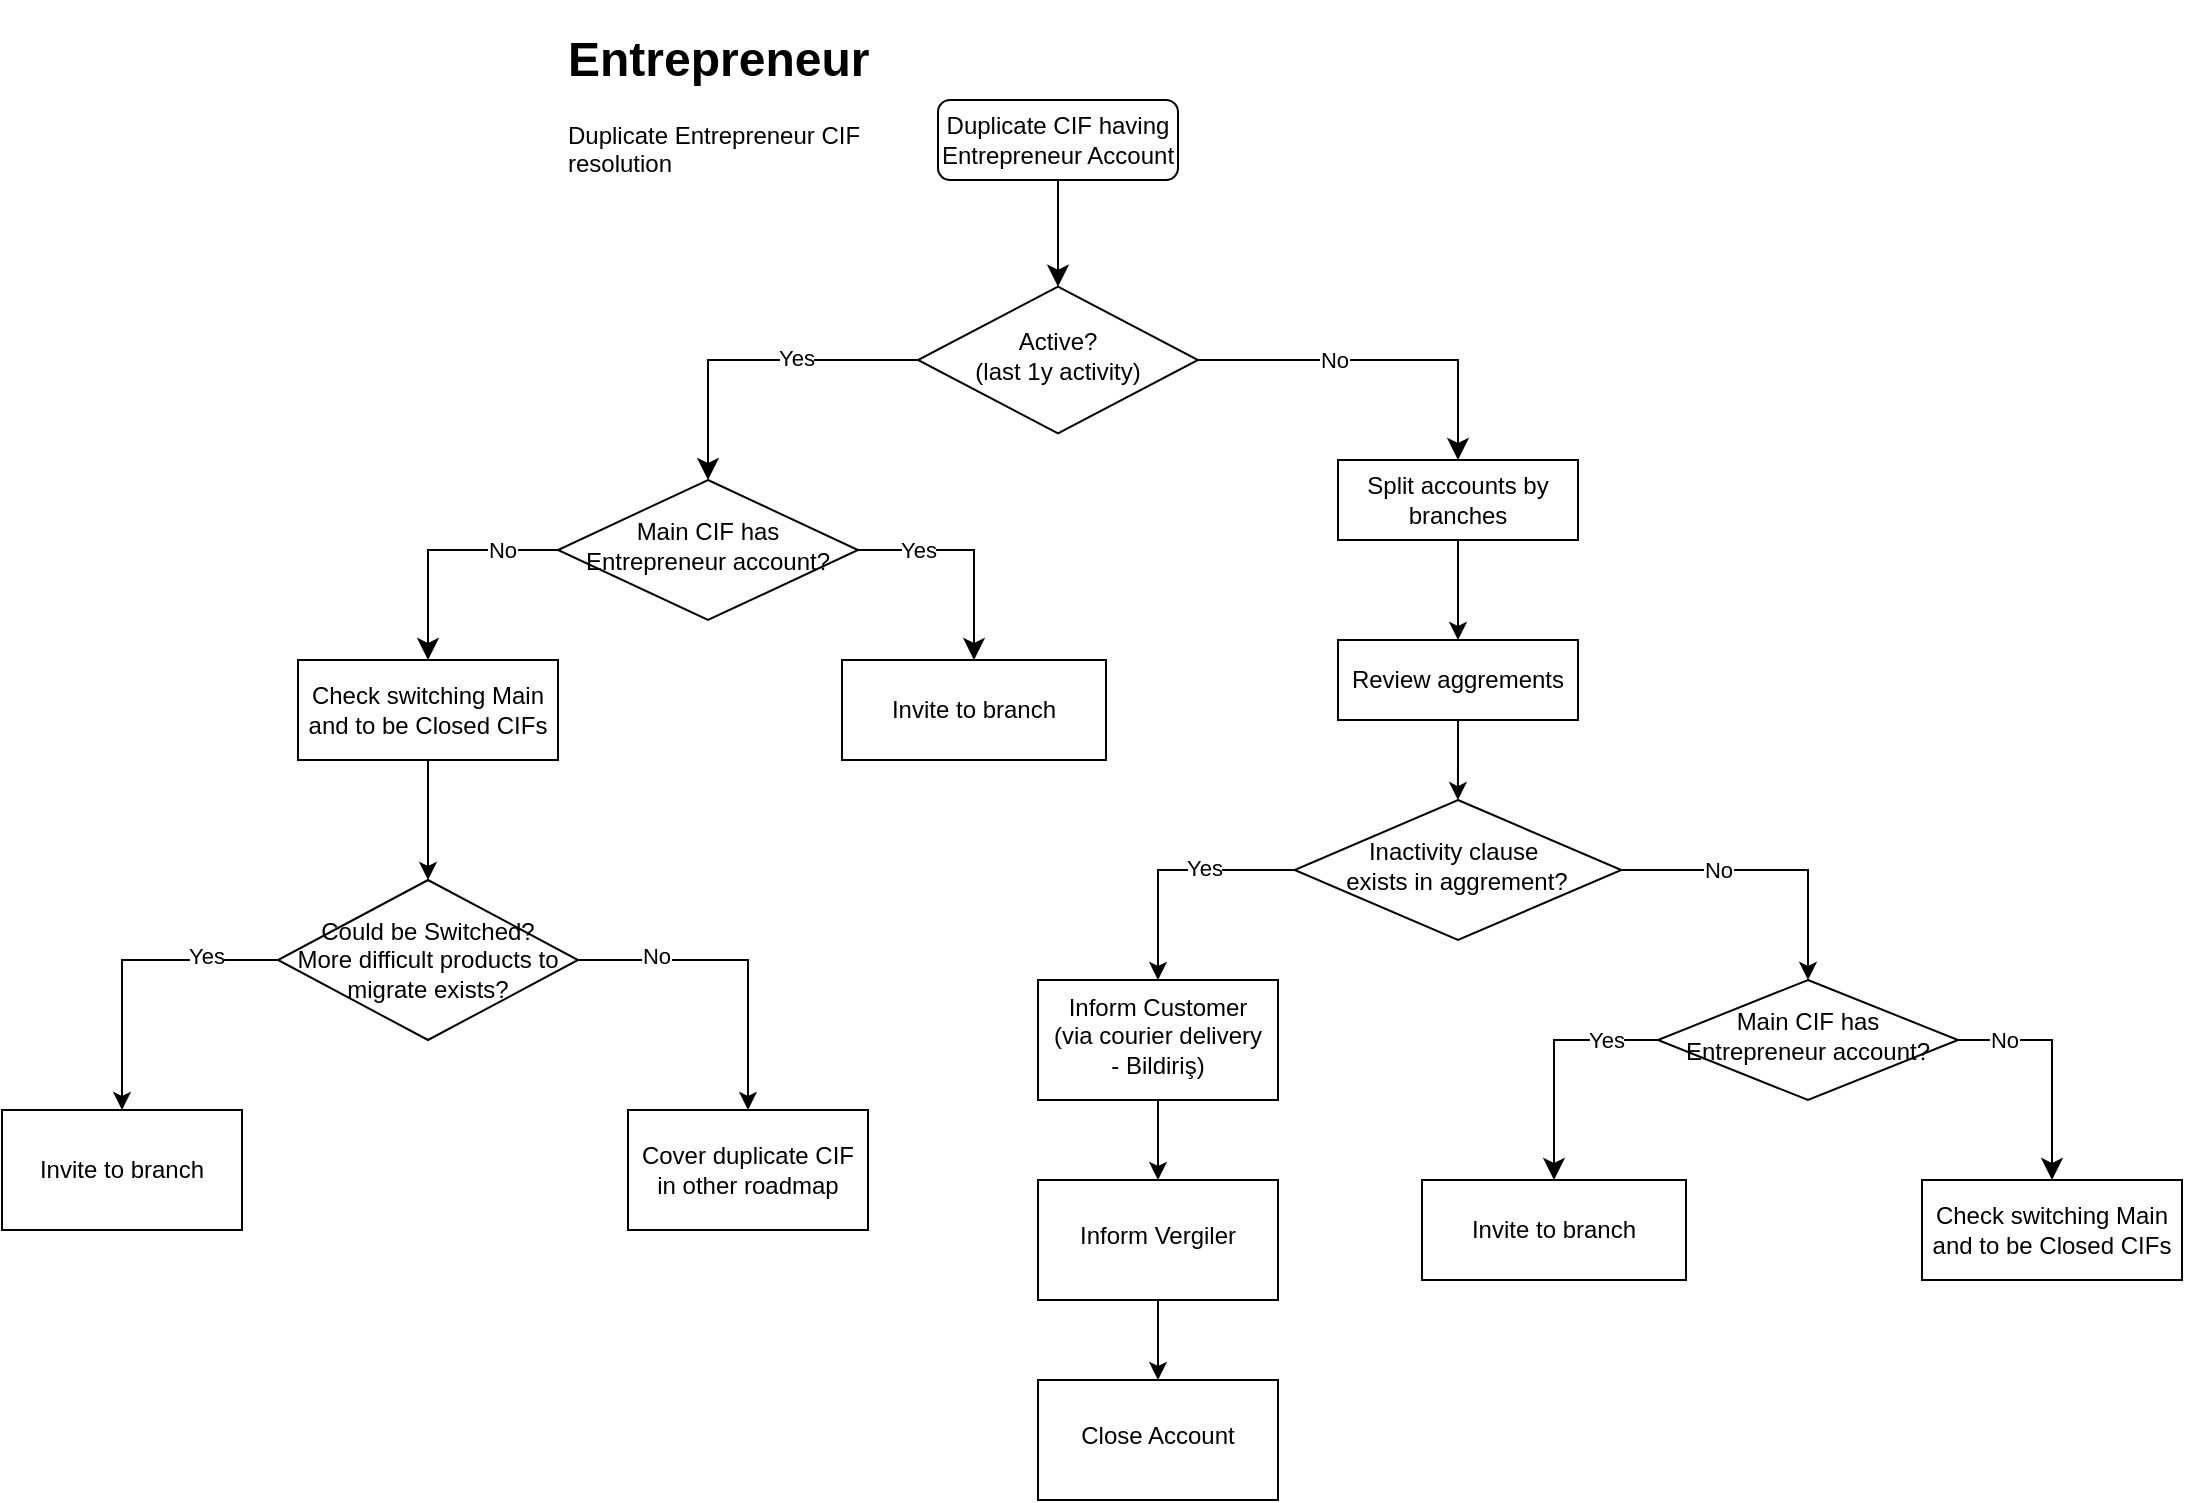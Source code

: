 <mxfile version="23.1.5" type="github">
  <diagram id="C5RBs43oDa-KdzZeNtuy" name="Page-1">
    <mxGraphModel dx="2022" dy="650" grid="1" gridSize="10" guides="1" tooltips="1" connect="1" arrows="1" fold="1" page="1" pageScale="1" pageWidth="827" pageHeight="1169" math="0" shadow="0">
      <root>
        <mxCell id="WIyWlLk6GJQsqaUBKTNV-0" />
        <mxCell id="WIyWlLk6GJQsqaUBKTNV-1" parent="WIyWlLk6GJQsqaUBKTNV-0" />
        <mxCell id="KJ_HPDsQMNC6sKq2eSFU-30" value="" style="rounded=0;html=1;jettySize=auto;orthogonalLoop=1;fontSize=11;endArrow=classic;endFill=1;endSize=8;strokeWidth=1;shadow=0;labelBackgroundColor=none;edgeStyle=orthogonalEdgeStyle;" edge="1" parent="WIyWlLk6GJQsqaUBKTNV-1" source="KJ_HPDsQMNC6sKq2eSFU-31" target="KJ_HPDsQMNC6sKq2eSFU-36">
          <mxGeometry relative="1" as="geometry" />
        </mxCell>
        <mxCell id="KJ_HPDsQMNC6sKq2eSFU-31" value="Duplicate CIF having Entrepreneur Account" style="rounded=1;whiteSpace=wrap;html=1;fontSize=12;glass=0;strokeWidth=1;shadow=0;" vertex="1" parent="WIyWlLk6GJQsqaUBKTNV-1">
          <mxGeometry x="348" y="80" width="120" height="40" as="geometry" />
        </mxCell>
        <mxCell id="KJ_HPDsQMNC6sKq2eSFU-32" value="" style="rounded=0;html=1;jettySize=auto;orthogonalLoop=1;fontSize=11;endArrow=classic;endFill=1;endSize=8;strokeWidth=1;shadow=0;labelBackgroundColor=none;edgeStyle=orthogonalEdgeStyle;" edge="1" parent="WIyWlLk6GJQsqaUBKTNV-1" source="KJ_HPDsQMNC6sKq2eSFU-36" target="KJ_HPDsQMNC6sKq2eSFU-43">
          <mxGeometry y="20" relative="1" as="geometry">
            <mxPoint as="offset" />
          </mxGeometry>
        </mxCell>
        <mxCell id="KJ_HPDsQMNC6sKq2eSFU-33" value="Yes" style="edgeLabel;html=1;align=center;verticalAlign=middle;resizable=0;points=[];" vertex="1" connectable="0" parent="KJ_HPDsQMNC6sKq2eSFU-32">
          <mxGeometry x="-0.255" y="-1" relative="1" as="geometry">
            <mxPoint as="offset" />
          </mxGeometry>
        </mxCell>
        <mxCell id="KJ_HPDsQMNC6sKq2eSFU-34" value="" style="edgeStyle=orthogonalEdgeStyle;rounded=0;jettySize=auto;orthogonalLoop=1;endArrow=classic;endFill=1;endSize=8;strokeWidth=1;shadow=0;align=center;labelPosition=center;verticalLabelPosition=middle;verticalAlign=middle;" edge="1" parent="WIyWlLk6GJQsqaUBKTNV-1" source="KJ_HPDsQMNC6sKq2eSFU-36" target="KJ_HPDsQMNC6sKq2eSFU-38">
          <mxGeometry x="-0.201" y="20" relative="1" as="geometry">
            <mxPoint as="offset" />
          </mxGeometry>
        </mxCell>
        <mxCell id="KJ_HPDsQMNC6sKq2eSFU-35" value="No" style="edgeLabel;html=1;align=center;verticalAlign=middle;resizable=0;points=[];" vertex="1" connectable="0" parent="KJ_HPDsQMNC6sKq2eSFU-34">
          <mxGeometry x="-0.248" relative="1" as="geometry">
            <mxPoint as="offset" />
          </mxGeometry>
        </mxCell>
        <mxCell id="KJ_HPDsQMNC6sKq2eSFU-36" value="Active? &lt;br&gt;(last 1y activity)" style="rhombus;whiteSpace=wrap;html=1;shadow=0;fontFamily=Helvetica;fontSize=12;align=center;strokeWidth=1;spacing=6;spacingTop=-4;" vertex="1" parent="WIyWlLk6GJQsqaUBKTNV-1">
          <mxGeometry x="338" y="173.34" width="140" height="73.33" as="geometry" />
        </mxCell>
        <mxCell id="KJ_HPDsQMNC6sKq2eSFU-37" value="" style="edgeStyle=orthogonalEdgeStyle;rounded=0;orthogonalLoop=1;jettySize=auto;html=1;" edge="1" parent="WIyWlLk6GJQsqaUBKTNV-1" source="KJ_HPDsQMNC6sKq2eSFU-38" target="KJ_HPDsQMNC6sKq2eSFU-48">
          <mxGeometry relative="1" as="geometry" />
        </mxCell>
        <mxCell id="KJ_HPDsQMNC6sKq2eSFU-38" value="Split accounts by branches" style="rounded=0;whiteSpace=wrap;html=1;fontSize=12;glass=0;strokeWidth=1;shadow=0;" vertex="1" parent="WIyWlLk6GJQsqaUBKTNV-1">
          <mxGeometry x="548" y="260" width="120" height="40" as="geometry" />
        </mxCell>
        <mxCell id="KJ_HPDsQMNC6sKq2eSFU-39" value="" style="rounded=0;html=1;jettySize=auto;orthogonalLoop=1;fontSize=11;endArrow=classic;endFill=1;endSize=8;strokeWidth=1;shadow=0;labelBackgroundColor=none;edgeStyle=orthogonalEdgeStyle;exitX=0;exitY=0.5;exitDx=0;exitDy=0;" edge="1" parent="WIyWlLk6GJQsqaUBKTNV-1" source="KJ_HPDsQMNC6sKq2eSFU-43" target="KJ_HPDsQMNC6sKq2eSFU-44">
          <mxGeometry x="0.333" y="20" relative="1" as="geometry">
            <mxPoint as="offset" />
          </mxGeometry>
        </mxCell>
        <mxCell id="KJ_HPDsQMNC6sKq2eSFU-40" value="No" style="edgeLabel;html=1;align=center;verticalAlign=middle;resizable=0;points=[];" vertex="1" connectable="0" parent="KJ_HPDsQMNC6sKq2eSFU-39">
          <mxGeometry x="-0.615" relative="1" as="geometry">
            <mxPoint x="-5" as="offset" />
          </mxGeometry>
        </mxCell>
        <mxCell id="KJ_HPDsQMNC6sKq2eSFU-41" value="" style="edgeStyle=orthogonalEdgeStyle;rounded=0;html=1;jettySize=auto;orthogonalLoop=1;fontSize=11;endArrow=classic;endFill=1;endSize=8;strokeWidth=1;shadow=0;labelBackgroundColor=none;exitX=1;exitY=0.5;exitDx=0;exitDy=0;" edge="1" parent="WIyWlLk6GJQsqaUBKTNV-1" source="KJ_HPDsQMNC6sKq2eSFU-43" target="KJ_HPDsQMNC6sKq2eSFU-45">
          <mxGeometry y="10" relative="1" as="geometry">
            <mxPoint as="offset" />
          </mxGeometry>
        </mxCell>
        <mxCell id="KJ_HPDsQMNC6sKq2eSFU-42" value="Yes" style="edgeLabel;html=1;align=center;verticalAlign=middle;resizable=0;points=[];" vertex="1" connectable="0" parent="KJ_HPDsQMNC6sKq2eSFU-41">
          <mxGeometry x="-0.415" y="2" relative="1" as="geometry">
            <mxPoint x="-3" y="2" as="offset" />
          </mxGeometry>
        </mxCell>
        <mxCell id="KJ_HPDsQMNC6sKq2eSFU-43" value="Main CIF has &lt;br&gt;Entrepreneur account?" style="rhombus;whiteSpace=wrap;html=1;shadow=0;fontFamily=Helvetica;fontSize=12;align=center;strokeWidth=1;spacing=6;spacingTop=-4;" vertex="1" parent="WIyWlLk6GJQsqaUBKTNV-1">
          <mxGeometry x="158" y="270" width="150" height="70" as="geometry" />
        </mxCell>
        <mxCell id="KJ_HPDsQMNC6sKq2eSFU-73" value="" style="edgeStyle=orthogonalEdgeStyle;rounded=0;orthogonalLoop=1;jettySize=auto;html=1;" edge="1" parent="WIyWlLk6GJQsqaUBKTNV-1" source="KJ_HPDsQMNC6sKq2eSFU-44" target="KJ_HPDsQMNC6sKq2eSFU-72">
          <mxGeometry relative="1" as="geometry" />
        </mxCell>
        <mxCell id="KJ_HPDsQMNC6sKq2eSFU-44" value="Check switching Main and to be Closed CIFs" style="rounded=0;whiteSpace=wrap;html=1;fontSize=12;glass=0;strokeWidth=1;shadow=0;" vertex="1" parent="WIyWlLk6GJQsqaUBKTNV-1">
          <mxGeometry x="28" y="360" width="130" height="50" as="geometry" />
        </mxCell>
        <mxCell id="KJ_HPDsQMNC6sKq2eSFU-45" value="Invite to branch" style="rounded=0;whiteSpace=wrap;html=1;fontSize=12;glass=0;strokeWidth=1;shadow=0;" vertex="1" parent="WIyWlLk6GJQsqaUBKTNV-1">
          <mxGeometry x="300" y="360" width="132" height="50" as="geometry" />
        </mxCell>
        <mxCell id="KJ_HPDsQMNC6sKq2eSFU-46" value="&lt;h1&gt;Entrepreneur&lt;/h1&gt;&lt;p&gt;Duplicate Entrepreneur CIF resolution&lt;/p&gt;" style="text;html=1;spacing=5;spacingTop=-20;whiteSpace=wrap;overflow=hidden;rounded=0;" vertex="1" parent="WIyWlLk6GJQsqaUBKTNV-1">
          <mxGeometry x="158" y="40" width="190" height="120" as="geometry" />
        </mxCell>
        <mxCell id="KJ_HPDsQMNC6sKq2eSFU-47" value="" style="edgeStyle=orthogonalEdgeStyle;rounded=0;orthogonalLoop=1;jettySize=auto;html=1;" edge="1" parent="WIyWlLk6GJQsqaUBKTNV-1" source="KJ_HPDsQMNC6sKq2eSFU-48" target="KJ_HPDsQMNC6sKq2eSFU-53">
          <mxGeometry relative="1" as="geometry" />
        </mxCell>
        <mxCell id="KJ_HPDsQMNC6sKq2eSFU-48" value="Review aggrements" style="rounded=0;whiteSpace=wrap;html=1;fontSize=12;glass=0;strokeWidth=1;shadow=0;" vertex="1" parent="WIyWlLk6GJQsqaUBKTNV-1">
          <mxGeometry x="548" y="350" width="120" height="40" as="geometry" />
        </mxCell>
        <mxCell id="KJ_HPDsQMNC6sKq2eSFU-49" value="" style="edgeStyle=orthogonalEdgeStyle;rounded=0;orthogonalLoop=1;jettySize=auto;html=1;" edge="1" parent="WIyWlLk6GJQsqaUBKTNV-1" source="KJ_HPDsQMNC6sKq2eSFU-53" target="KJ_HPDsQMNC6sKq2eSFU-55">
          <mxGeometry relative="1" as="geometry" />
        </mxCell>
        <mxCell id="KJ_HPDsQMNC6sKq2eSFU-50" value="Yes" style="edgeLabel;html=1;align=center;verticalAlign=middle;resizable=0;points=[];" vertex="1" connectable="0" parent="KJ_HPDsQMNC6sKq2eSFU-49">
          <mxGeometry x="-0.257" y="-1" relative="1" as="geometry">
            <mxPoint as="offset" />
          </mxGeometry>
        </mxCell>
        <mxCell id="KJ_HPDsQMNC6sKq2eSFU-51" value="" style="edgeStyle=orthogonalEdgeStyle;rounded=0;orthogonalLoop=1;jettySize=auto;html=1;entryX=0.5;entryY=0;entryDx=0;entryDy=0;" edge="1" parent="WIyWlLk6GJQsqaUBKTNV-1" source="KJ_HPDsQMNC6sKq2eSFU-53" target="KJ_HPDsQMNC6sKq2eSFU-67">
          <mxGeometry relative="1" as="geometry">
            <mxPoint x="779.0" y="520" as="targetPoint" />
          </mxGeometry>
        </mxCell>
        <mxCell id="KJ_HPDsQMNC6sKq2eSFU-52" value="No" style="edgeLabel;html=1;align=center;verticalAlign=middle;resizable=0;points=[];" vertex="1" connectable="0" parent="KJ_HPDsQMNC6sKq2eSFU-51">
          <mxGeometry x="-0.193" y="-2" relative="1" as="geometry">
            <mxPoint x="-12" y="-2" as="offset" />
          </mxGeometry>
        </mxCell>
        <mxCell id="KJ_HPDsQMNC6sKq2eSFU-53" value="&lt;div style=&quot;&quot;&gt;&lt;span style=&quot;background-color: initial;&quot;&gt;Inactivity clause&amp;nbsp;&lt;/span&gt;&lt;/div&gt;&lt;div style=&quot;&quot;&gt;&lt;span style=&quot;background-color: initial;&quot;&gt;exists&amp;nbsp;&lt;/span&gt;&lt;span style=&quot;background-color: initial;&quot;&gt;in aggrement?&lt;/span&gt;&lt;/div&gt;" style="rhombus;whiteSpace=wrap;html=1;shadow=0;fontFamily=Helvetica;fontSize=12;align=center;strokeWidth=1;spacing=6;spacingTop=-4;verticalAlign=middle;horizontal=1;" vertex="1" parent="WIyWlLk6GJQsqaUBKTNV-1">
          <mxGeometry x="526.33" y="430" width="163.33" height="70" as="geometry" />
        </mxCell>
        <mxCell id="KJ_HPDsQMNC6sKq2eSFU-54" value="" style="edgeStyle=orthogonalEdgeStyle;rounded=0;orthogonalLoop=1;jettySize=auto;html=1;" edge="1" parent="WIyWlLk6GJQsqaUBKTNV-1" source="KJ_HPDsQMNC6sKq2eSFU-55" target="KJ_HPDsQMNC6sKq2eSFU-57">
          <mxGeometry relative="1" as="geometry" />
        </mxCell>
        <mxCell id="KJ_HPDsQMNC6sKq2eSFU-55" value="Inform Customer (via courier delivery - Bildiriş)" style="whiteSpace=wrap;html=1;shadow=0;strokeWidth=1;spacing=6;spacingTop=-4;" vertex="1" parent="WIyWlLk6GJQsqaUBKTNV-1">
          <mxGeometry x="398.005" y="520" width="120" height="60" as="geometry" />
        </mxCell>
        <mxCell id="KJ_HPDsQMNC6sKq2eSFU-56" value="" style="edgeStyle=orthogonalEdgeStyle;rounded=0;orthogonalLoop=1;jettySize=auto;html=1;" edge="1" parent="WIyWlLk6GJQsqaUBKTNV-1" source="KJ_HPDsQMNC6sKq2eSFU-57" target="KJ_HPDsQMNC6sKq2eSFU-58">
          <mxGeometry relative="1" as="geometry" />
        </mxCell>
        <mxCell id="KJ_HPDsQMNC6sKq2eSFU-57" value="Inform Vergiler" style="whiteSpace=wrap;html=1;shadow=0;strokeWidth=1;spacing=6;spacingTop=-4;" vertex="1" parent="WIyWlLk6GJQsqaUBKTNV-1">
          <mxGeometry x="398.005" y="620" width="120" height="60" as="geometry" />
        </mxCell>
        <mxCell id="KJ_HPDsQMNC6sKq2eSFU-58" value="Close Account" style="whiteSpace=wrap;html=1;shadow=0;strokeWidth=1;spacing=6;spacingTop=-4;" vertex="1" parent="WIyWlLk6GJQsqaUBKTNV-1">
          <mxGeometry x="398.005" y="720" width="120" height="60" as="geometry" />
        </mxCell>
        <mxCell id="KJ_HPDsQMNC6sKq2eSFU-63" value="" style="rounded=0;html=1;jettySize=auto;orthogonalLoop=1;fontSize=11;endArrow=classic;endFill=1;endSize=8;strokeWidth=1;shadow=0;labelBackgroundColor=none;edgeStyle=orthogonalEdgeStyle;exitX=1;exitY=0.5;exitDx=0;exitDy=0;" edge="1" parent="WIyWlLk6GJQsqaUBKTNV-1" source="KJ_HPDsQMNC6sKq2eSFU-67" target="KJ_HPDsQMNC6sKq2eSFU-68">
          <mxGeometry x="0.333" y="20" relative="1" as="geometry">
            <mxPoint as="offset" />
          </mxGeometry>
        </mxCell>
        <mxCell id="KJ_HPDsQMNC6sKq2eSFU-64" value="No" style="edgeLabel;html=1;align=center;verticalAlign=middle;resizable=0;points=[];" vertex="1" connectable="0" parent="KJ_HPDsQMNC6sKq2eSFU-63">
          <mxGeometry x="-0.615" relative="1" as="geometry">
            <mxPoint as="offset" />
          </mxGeometry>
        </mxCell>
        <mxCell id="KJ_HPDsQMNC6sKq2eSFU-65" value="" style="edgeStyle=orthogonalEdgeStyle;rounded=0;html=1;jettySize=auto;orthogonalLoop=1;fontSize=11;endArrow=classic;endFill=1;endSize=8;strokeWidth=1;shadow=0;labelBackgroundColor=none;exitX=0;exitY=0.5;exitDx=0;exitDy=0;" edge="1" parent="WIyWlLk6GJQsqaUBKTNV-1" source="KJ_HPDsQMNC6sKq2eSFU-67" target="KJ_HPDsQMNC6sKq2eSFU-69">
          <mxGeometry y="10" relative="1" as="geometry">
            <mxPoint as="offset" />
          </mxGeometry>
        </mxCell>
        <mxCell id="KJ_HPDsQMNC6sKq2eSFU-66" value="Yes" style="edgeLabel;html=1;align=center;verticalAlign=middle;resizable=0;points=[];" vertex="1" connectable="0" parent="KJ_HPDsQMNC6sKq2eSFU-65">
          <mxGeometry x="-0.415" y="2" relative="1" as="geometry">
            <mxPoint x="9" y="-2" as="offset" />
          </mxGeometry>
        </mxCell>
        <mxCell id="KJ_HPDsQMNC6sKq2eSFU-67" value="Main CIF has &lt;br&gt;Entrepreneur account?" style="rhombus;whiteSpace=wrap;html=1;shadow=0;fontFamily=Helvetica;fontSize=12;align=center;strokeWidth=1;spacing=6;spacingTop=-4;" vertex="1" parent="WIyWlLk6GJQsqaUBKTNV-1">
          <mxGeometry x="708" y="520" width="150" height="60" as="geometry" />
        </mxCell>
        <mxCell id="KJ_HPDsQMNC6sKq2eSFU-68" value="Check switching Main and to be Closed CIFs" style="rounded=0;whiteSpace=wrap;html=1;fontSize=12;glass=0;strokeWidth=1;shadow=0;" vertex="1" parent="WIyWlLk6GJQsqaUBKTNV-1">
          <mxGeometry x="840" y="620" width="130" height="50" as="geometry" />
        </mxCell>
        <mxCell id="KJ_HPDsQMNC6sKq2eSFU-69" value="Invite to branch" style="rounded=0;whiteSpace=wrap;html=1;fontSize=12;glass=0;strokeWidth=1;shadow=0;" vertex="1" parent="WIyWlLk6GJQsqaUBKTNV-1">
          <mxGeometry x="590" y="620" width="132" height="50" as="geometry" />
        </mxCell>
        <mxCell id="KJ_HPDsQMNC6sKq2eSFU-75" value="" style="edgeStyle=orthogonalEdgeStyle;rounded=0;orthogonalLoop=1;jettySize=auto;html=1;" edge="1" parent="WIyWlLk6GJQsqaUBKTNV-1" source="KJ_HPDsQMNC6sKq2eSFU-72" target="KJ_HPDsQMNC6sKq2eSFU-74">
          <mxGeometry relative="1" as="geometry" />
        </mxCell>
        <mxCell id="KJ_HPDsQMNC6sKq2eSFU-76" value="Yes" style="edgeLabel;html=1;align=center;verticalAlign=middle;resizable=0;points=[];" vertex="1" connectable="0" parent="KJ_HPDsQMNC6sKq2eSFU-75">
          <mxGeometry x="-0.521" y="-2" relative="1" as="geometry">
            <mxPoint as="offset" />
          </mxGeometry>
        </mxCell>
        <mxCell id="KJ_HPDsQMNC6sKq2eSFU-78" value="" style="edgeStyle=orthogonalEdgeStyle;rounded=0;orthogonalLoop=1;jettySize=auto;html=1;" edge="1" parent="WIyWlLk6GJQsqaUBKTNV-1" source="KJ_HPDsQMNC6sKq2eSFU-72" target="KJ_HPDsQMNC6sKq2eSFU-77">
          <mxGeometry relative="1" as="geometry" />
        </mxCell>
        <mxCell id="KJ_HPDsQMNC6sKq2eSFU-79" value="No" style="edgeLabel;html=1;align=center;verticalAlign=middle;resizable=0;points=[];" vertex="1" connectable="0" parent="KJ_HPDsQMNC6sKq2eSFU-78">
          <mxGeometry x="-0.521" y="2" relative="1" as="geometry">
            <mxPoint as="offset" />
          </mxGeometry>
        </mxCell>
        <mxCell id="KJ_HPDsQMNC6sKq2eSFU-72" value="Could be Switched?&lt;br&gt;More difficult products to migrate exists?" style="rhombus;whiteSpace=wrap;html=1;" vertex="1" parent="WIyWlLk6GJQsqaUBKTNV-1">
          <mxGeometry x="18" y="470" width="150" height="80" as="geometry" />
        </mxCell>
        <mxCell id="KJ_HPDsQMNC6sKq2eSFU-74" value="Invite to branch" style="whiteSpace=wrap;html=1;" vertex="1" parent="WIyWlLk6GJQsqaUBKTNV-1">
          <mxGeometry x="-120" y="585" width="120" height="60" as="geometry" />
        </mxCell>
        <mxCell id="KJ_HPDsQMNC6sKq2eSFU-77" value="Cover duplicate CIF in other roadmap" style="whiteSpace=wrap;html=1;" vertex="1" parent="WIyWlLk6GJQsqaUBKTNV-1">
          <mxGeometry x="193" y="585" width="120" height="60" as="geometry" />
        </mxCell>
      </root>
    </mxGraphModel>
  </diagram>
</mxfile>
